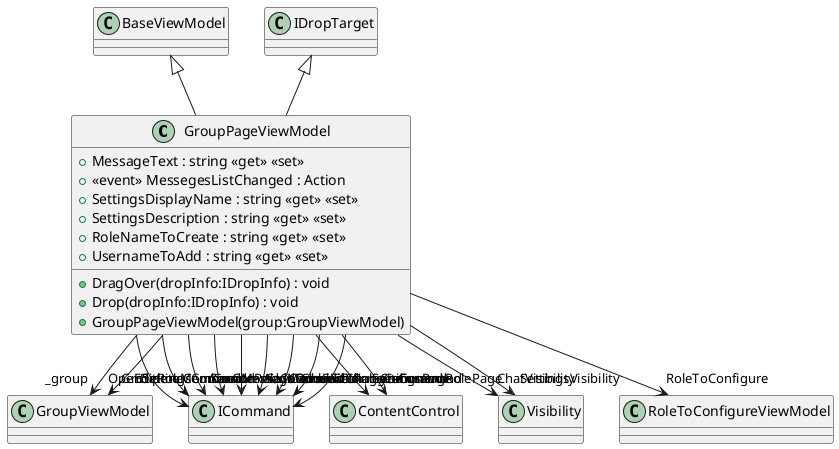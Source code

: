 @startuml
class GroupPageViewModel {
    + MessageText : string <<get>> <<set>>
    +  <<event>> MessegesListChanged : Action 
    + SettingsDisplayName : string <<get>> <<set>>
    + SettingsDescription : string <<get>> <<set>>
    + RoleNameToCreate : string <<get>> <<set>>
    + UsernameToAdd : string <<get>> <<set>>
    + DragOver(dropInfo:IDropInfo) : void
    + Drop(dropInfo:IDropInfo) : void
    + GroupPageViewModel(group:GroupViewModel)
}
BaseViewModel <|-- GroupPageViewModel
IDropTarget <|-- GroupPageViewModel
GroupPageViewModel --> "_group" GroupViewModel
GroupPageViewModel --> "Group" GroupViewModel
GroupPageViewModel --> "SendMessageCommand" ICommand
GroupPageViewModel --> "SettingsPage" ContentControl
GroupPageViewModel --> "ChatVisibility" Visibility
GroupPageViewModel --> "SettingsVisibility" Visibility
GroupPageViewModel --> "OpenSettingsCommand" ICommand
GroupPageViewModel --> "CreateRoleCommand" ICommand
GroupPageViewModel --> "CurrentRolePage" ContentControl
GroupPageViewModel --> "RoleToConfigure" RoleToConfigureViewModel
GroupPageViewModel --> "EditRoleCommand" ICommand
GroupPageViewModel --> "SaveRoleEditChangesCommand" ICommand
GroupPageViewModel --> "CancelEditRoleCommand" ICommand
GroupPageViewModel --> "CloseSettingsCommand" ICommand
GroupPageViewModel --> "AddMemberCommand" ICommand
GroupPageViewModel --> "DeleteMemberCommand" ICommand
@enduml
